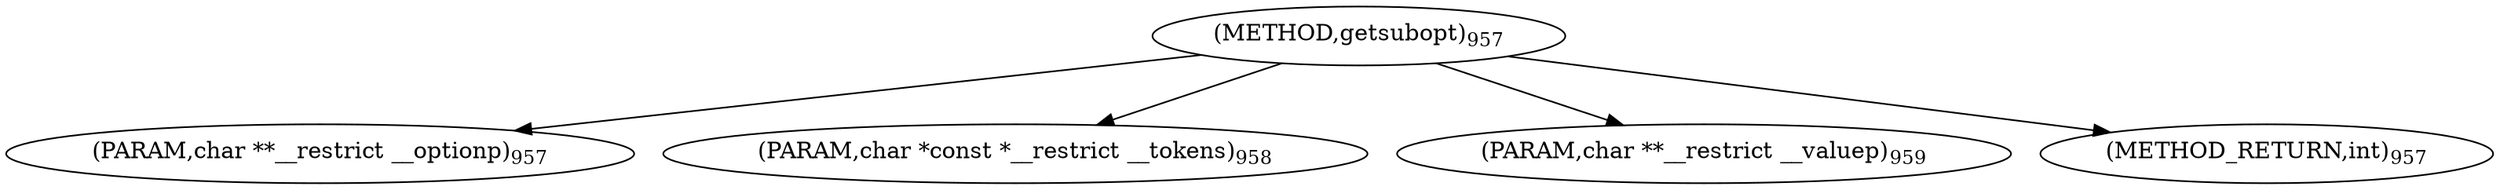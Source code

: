 digraph "getsubopt" {  
"4879" [label = <(METHOD,getsubopt)<SUB>957</SUB>> ]
"4880" [label = <(PARAM,char **__restrict __optionp)<SUB>957</SUB>> ]
"4881" [label = <(PARAM,char *const *__restrict __tokens)<SUB>958</SUB>> ]
"4882" [label = <(PARAM,char **__restrict __valuep)<SUB>959</SUB>> ]
"4883" [label = <(METHOD_RETURN,int)<SUB>957</SUB>> ]
  "4879" -> "4880" 
  "4879" -> "4881" 
  "4879" -> "4882" 
  "4879" -> "4883" 
}
